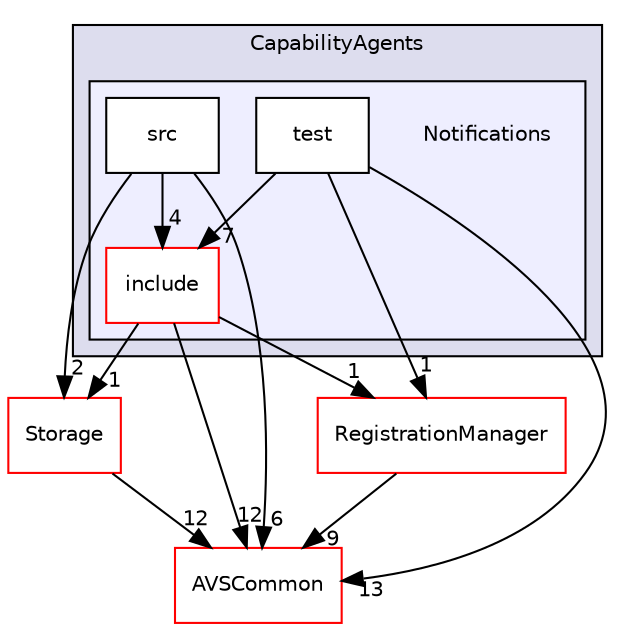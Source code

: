 digraph "/avs-cpp-sdk-tools/cm/autoCM_publicRepo/avs-device-sdk/CapabilityAgents/Notifications" {
  compound=true
  node [ fontsize="10", fontname="Helvetica"];
  edge [ labelfontsize="10", labelfontname="Helvetica"];
  subgraph clusterdir_7cf910bd1d7603f12ef47ff650cec893 {
    graph [ bgcolor="#ddddee", pencolor="black", label="CapabilityAgents" fontname="Helvetica", fontsize="10", URL="dir_7cf910bd1d7603f12ef47ff650cec893.html"]
  subgraph clusterdir_51ceba3e0236022a3ce16bfbc638804e {
    graph [ bgcolor="#eeeeff", pencolor="black", label="" URL="dir_51ceba3e0236022a3ce16bfbc638804e.html"];
    dir_51ceba3e0236022a3ce16bfbc638804e [shape=plaintext label="Notifications"];
    dir_e7db36e79723a69813d4111ac7822a9d [shape=box label="include" color="red" fillcolor="white" style="filled" URL="dir_e7db36e79723a69813d4111ac7822a9d.html"];
    dir_3cb7a24e7d88f8d7e416c9228ad06d12 [shape=box label="src" color="black" fillcolor="white" style="filled" URL="dir_3cb7a24e7d88f8d7e416c9228ad06d12.html"];
    dir_35f1e9d19ee9e871d448e65c4f9b1090 [shape=box label="test" color="black" fillcolor="white" style="filled" URL="dir_35f1e9d19ee9e871d448e65c4f9b1090.html"];
  }
  }
  dir_d29c5f5a2915d6c5388c9daae4f109c7 [shape=box label="Storage" fillcolor="white" style="filled" color="red" URL="dir_d29c5f5a2915d6c5388c9daae4f109c7.html"];
  dir_13e65effb2bde530b17b3d5eefcd0266 [shape=box label="AVSCommon" fillcolor="white" style="filled" color="red" URL="dir_13e65effb2bde530b17b3d5eefcd0266.html"];
  dir_b14333b5607b47fe7356eaa790107bd3 [shape=box label="RegistrationManager" fillcolor="white" style="filled" color="red" URL="dir_b14333b5607b47fe7356eaa790107bd3.html"];
  dir_3cb7a24e7d88f8d7e416c9228ad06d12->dir_d29c5f5a2915d6c5388c9daae4f109c7 [headlabel="2", labeldistance=1.5 headhref="dir_000158_000259.html"];
  dir_3cb7a24e7d88f8d7e416c9228ad06d12->dir_e7db36e79723a69813d4111ac7822a9d [headlabel="4", labeldistance=1.5 headhref="dir_000158_000054.html"];
  dir_3cb7a24e7d88f8d7e416c9228ad06d12->dir_13e65effb2bde530b17b3d5eefcd0266 [headlabel="6", labeldistance=1.5 headhref="dir_000158_000009.html"];
  dir_d29c5f5a2915d6c5388c9daae4f109c7->dir_13e65effb2bde530b17b3d5eefcd0266 [headlabel="12", labeldistance=1.5 headhref="dir_000259_000009.html"];
  dir_e7db36e79723a69813d4111ac7822a9d->dir_d29c5f5a2915d6c5388c9daae4f109c7 [headlabel="1", labeldistance=1.5 headhref="dir_000054_000259.html"];
  dir_e7db36e79723a69813d4111ac7822a9d->dir_13e65effb2bde530b17b3d5eefcd0266 [headlabel="12", labeldistance=1.5 headhref="dir_000054_000009.html"];
  dir_e7db36e79723a69813d4111ac7822a9d->dir_b14333b5607b47fe7356eaa790107bd3 [headlabel="1", labeldistance=1.5 headhref="dir_000054_000245.html"];
  dir_35f1e9d19ee9e871d448e65c4f9b1090->dir_e7db36e79723a69813d4111ac7822a9d [headlabel="7", labeldistance=1.5 headhref="dir_000159_000054.html"];
  dir_35f1e9d19ee9e871d448e65c4f9b1090->dir_13e65effb2bde530b17b3d5eefcd0266 [headlabel="13", labeldistance=1.5 headhref="dir_000159_000009.html"];
  dir_35f1e9d19ee9e871d448e65c4f9b1090->dir_b14333b5607b47fe7356eaa790107bd3 [headlabel="1", labeldistance=1.5 headhref="dir_000159_000245.html"];
  dir_b14333b5607b47fe7356eaa790107bd3->dir_13e65effb2bde530b17b3d5eefcd0266 [headlabel="9", labeldistance=1.5 headhref="dir_000245_000009.html"];
}
